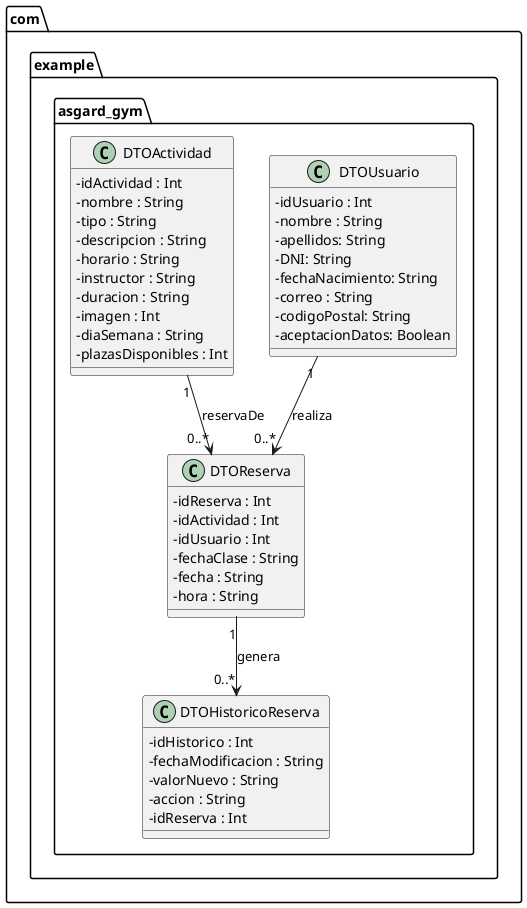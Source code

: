 @startuml
skinparam classAttributeIconSize 0

package com.example.asgard_gym {

    class DTOUsuario {
        - idUsuario : Int
        - nombre : String
        - apellidos: String
        - DNI: String
        - fechaNacimiento: String
        - correo : String
        - codigoPostal: String
        - aceptacionDatos: Boolean

    }

    class DTOActividad {
        - idActividad : Int
        - nombre : String
        - tipo : String
        - descripcion : String
        - horario : String
        - instructor : String
        - duracion : String
        - imagen : Int
        - diaSemana : String
        - plazasDisponibles : Int
    }

    class DTOReserva {
        - idReserva : Int
        - idActividad : Int
        - idUsuario : Int
        - fechaClase : String
        - fecha : String
        - hora : String
    }

    class DTOHistoricoReserva {
        - idHistorico : Int
        - fechaModificacion : String
        - valorNuevo : String
        - accion : String
        - idReserva : Int
    }

    DTOUsuario "1" --> "0..*" DTOReserva : realiza
    DTOActividad "1" --> "0..*" DTOReserva : reservaDe
    DTOReserva "1" --> "0..*" DTOHistoricoReserva : genera
}
@enduml
